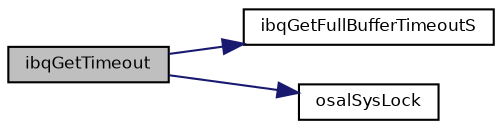 digraph "ibqGetTimeout"
{
  bgcolor="transparent";
  edge [fontname="Helvetica",fontsize="8",labelfontname="Helvetica",labelfontsize="8"];
  node [fontname="Helvetica",fontsize="8",shape=record];
  rankdir="LR";
  Node17 [label="ibqGetTimeout",height=0.2,width=0.4,color="black", fillcolor="grey75", style="filled", fontcolor="black"];
  Node17 -> Node18 [color="midnightblue",fontsize="8",style="solid",fontname="Helvetica"];
  Node18 [label="ibqGetFullBufferTimeoutS",height=0.2,width=0.4,color="black",URL="$group___h_a_l___b_u_f_f_e_r_s.html#gab15c822e09c04d8ab8a6173dc5c86b04",tooltip="Gets the next filled buffer from the queue. "];
  Node17 -> Node19 [color="midnightblue",fontsize="8",style="solid",fontname="Helvetica"];
  Node19 [label="osalSysLock",height=0.2,width=0.4,color="black",URL="$group___o_s_a_l.html#ga0cb5e528b0114b4ca61c2eb65a0515fa",tooltip="Enters a critical zone from thread context. "];
}
